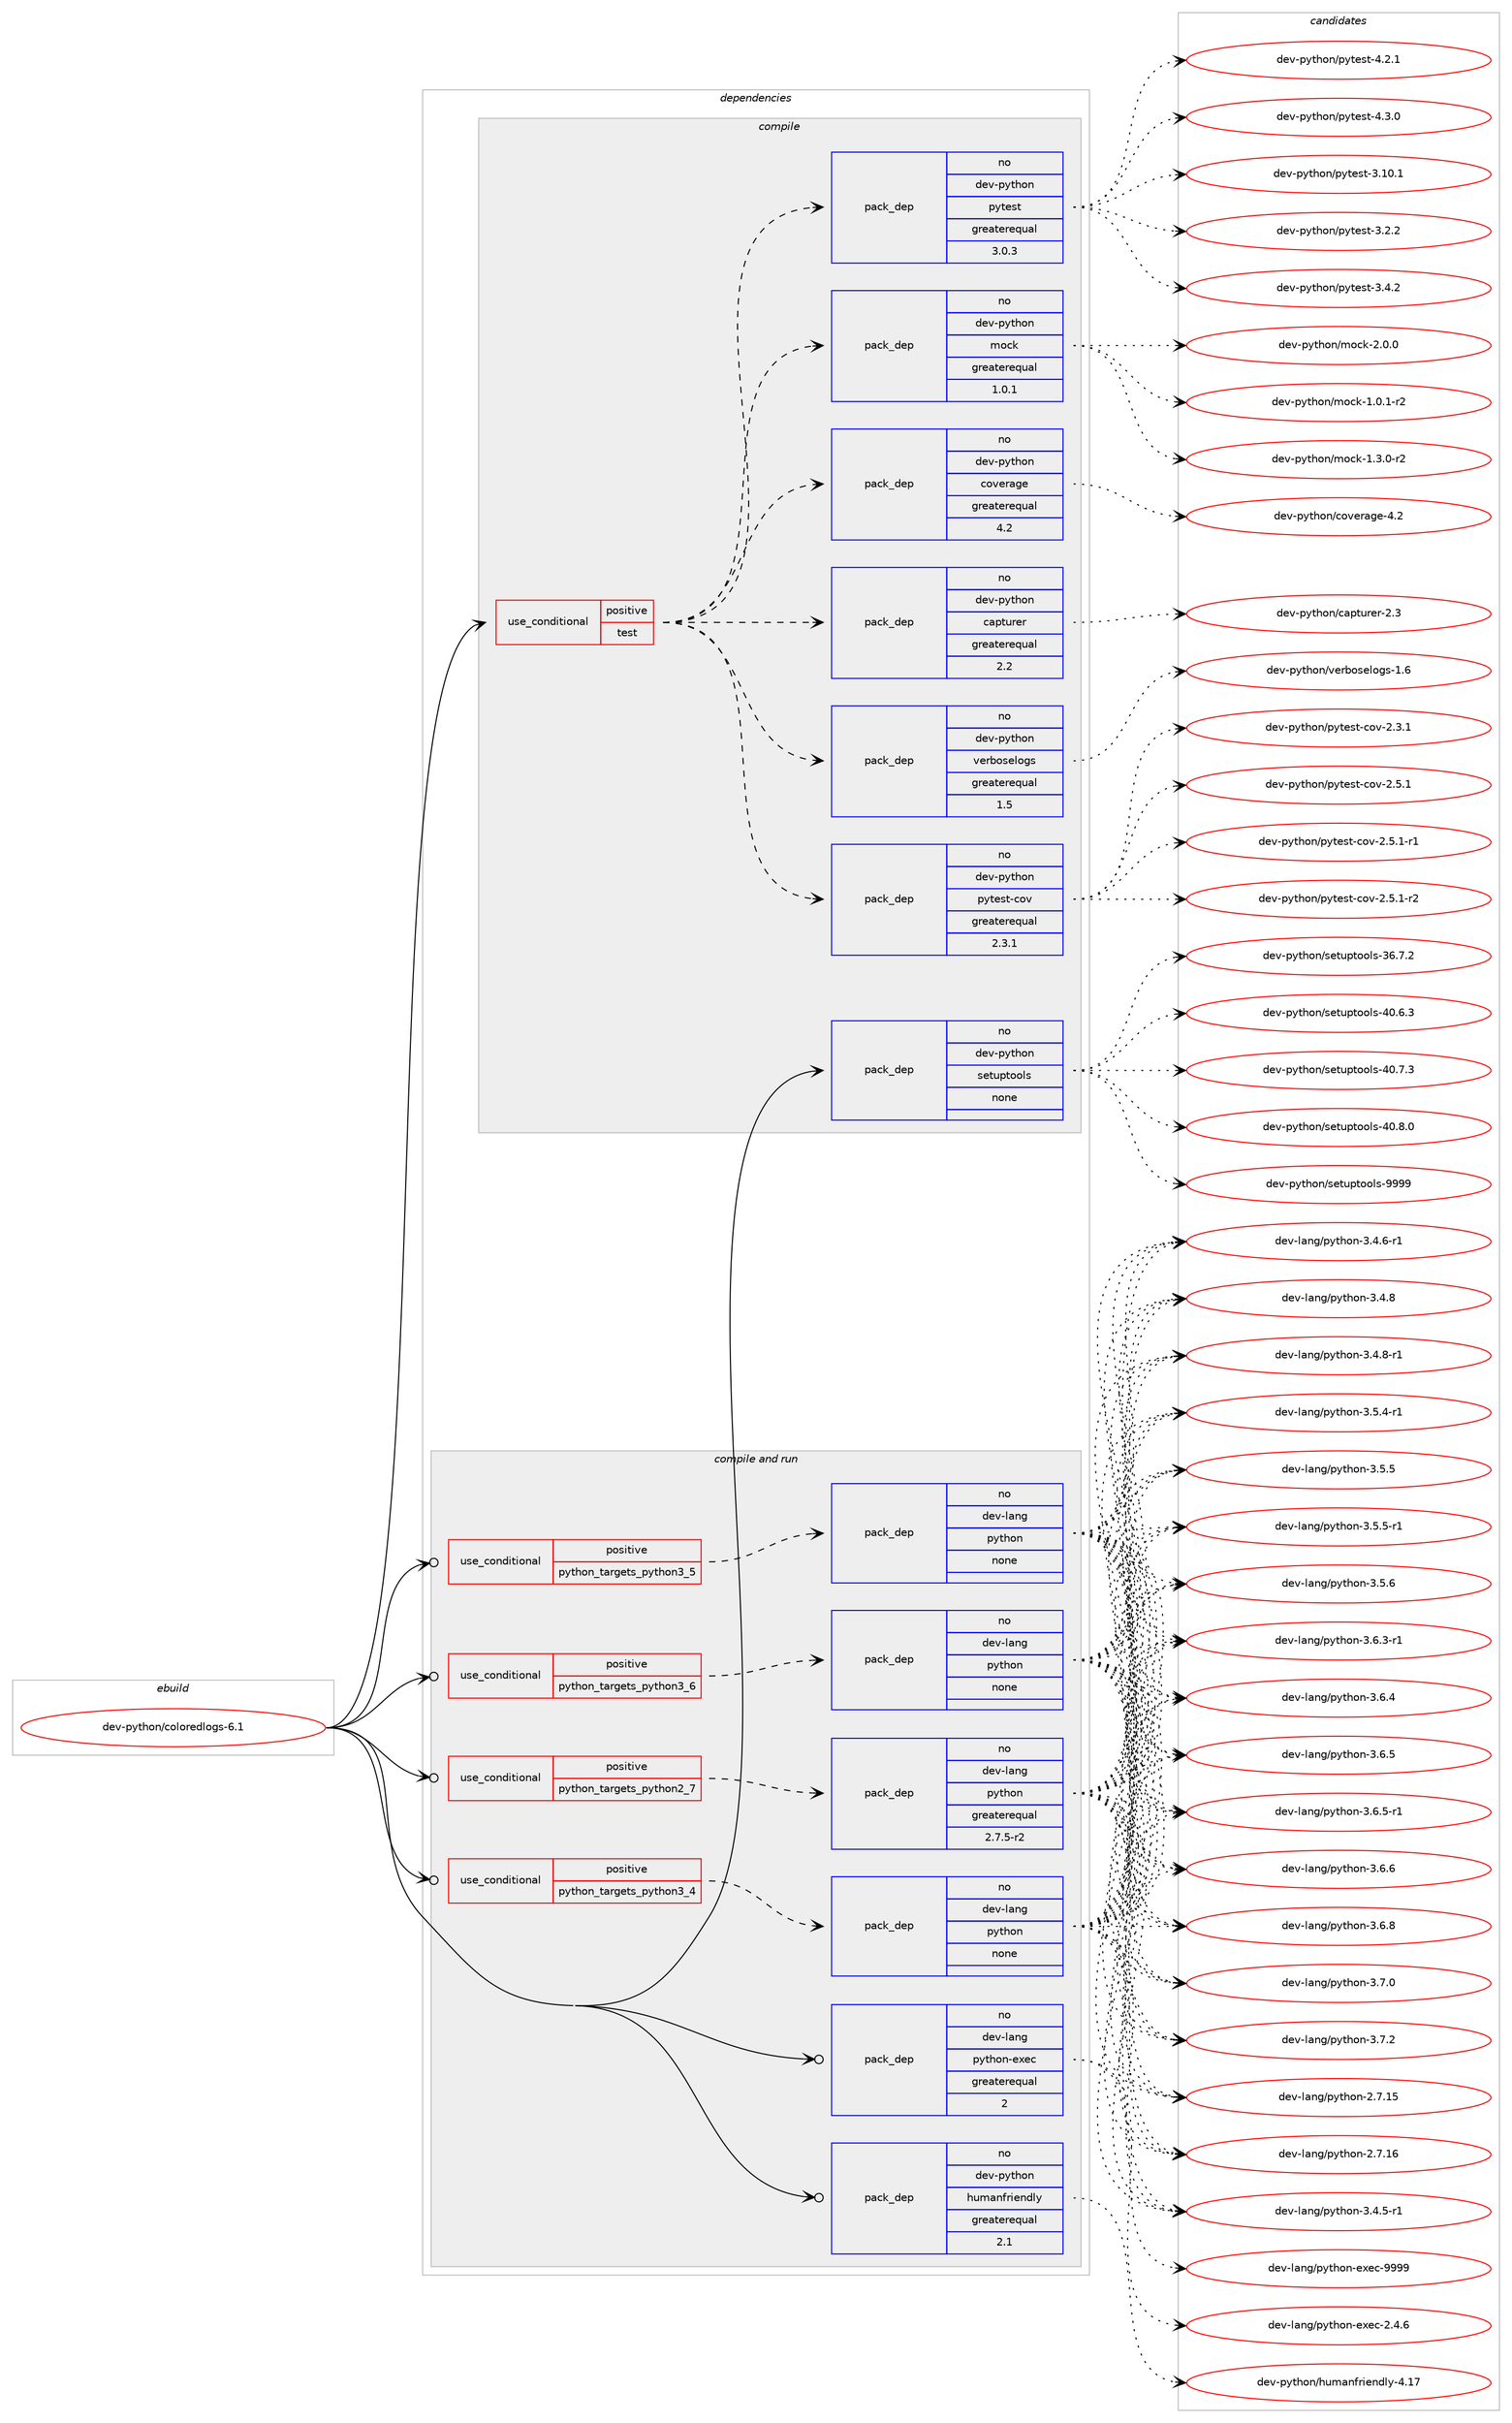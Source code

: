 digraph prolog {

# *************
# Graph options
# *************

newrank=true;
concentrate=true;
compound=true;
graph [rankdir=LR,fontname=Helvetica,fontsize=10,ranksep=1.5];#, ranksep=2.5, nodesep=0.2];
edge  [arrowhead=vee];
node  [fontname=Helvetica,fontsize=10];

# **********
# The ebuild
# **********

subgraph cluster_leftcol {
color=gray;
rank=same;
label=<<i>ebuild</i>>;
id [label="dev-python/coloredlogs-6.1", color=red, width=4, href="../dev-python/coloredlogs-6.1.svg"];
}

# ****************
# The dependencies
# ****************

subgraph cluster_midcol {
color=gray;
label=<<i>dependencies</i>>;
subgraph cluster_compile {
fillcolor="#eeeeee";
style=filled;
label=<<i>compile</i>>;
subgraph cond372574 {
dependency1403920 [label=<<TABLE BORDER="0" CELLBORDER="1" CELLSPACING="0" CELLPADDING="4"><TR><TD ROWSPAN="3" CELLPADDING="10">use_conditional</TD></TR><TR><TD>positive</TD></TR><TR><TD>test</TD></TR></TABLE>>, shape=none, color=red];
subgraph pack1008111 {
dependency1403921 [label=<<TABLE BORDER="0" CELLBORDER="1" CELLSPACING="0" CELLPADDING="4" WIDTH="220"><TR><TD ROWSPAN="6" CELLPADDING="30">pack_dep</TD></TR><TR><TD WIDTH="110">no</TD></TR><TR><TD>dev-python</TD></TR><TR><TD>capturer</TD></TR><TR><TD>greaterequal</TD></TR><TR><TD>2.2</TD></TR></TABLE>>, shape=none, color=blue];
}
dependency1403920:e -> dependency1403921:w [weight=20,style="dashed",arrowhead="vee"];
subgraph pack1008112 {
dependency1403922 [label=<<TABLE BORDER="0" CELLBORDER="1" CELLSPACING="0" CELLPADDING="4" WIDTH="220"><TR><TD ROWSPAN="6" CELLPADDING="30">pack_dep</TD></TR><TR><TD WIDTH="110">no</TD></TR><TR><TD>dev-python</TD></TR><TR><TD>coverage</TD></TR><TR><TD>greaterequal</TD></TR><TR><TD>4.2</TD></TR></TABLE>>, shape=none, color=blue];
}
dependency1403920:e -> dependency1403922:w [weight=20,style="dashed",arrowhead="vee"];
subgraph pack1008113 {
dependency1403923 [label=<<TABLE BORDER="0" CELLBORDER="1" CELLSPACING="0" CELLPADDING="4" WIDTH="220"><TR><TD ROWSPAN="6" CELLPADDING="30">pack_dep</TD></TR><TR><TD WIDTH="110">no</TD></TR><TR><TD>dev-python</TD></TR><TR><TD>mock</TD></TR><TR><TD>greaterequal</TD></TR><TR><TD>1.0.1</TD></TR></TABLE>>, shape=none, color=blue];
}
dependency1403920:e -> dependency1403923:w [weight=20,style="dashed",arrowhead="vee"];
subgraph pack1008114 {
dependency1403924 [label=<<TABLE BORDER="0" CELLBORDER="1" CELLSPACING="0" CELLPADDING="4" WIDTH="220"><TR><TD ROWSPAN="6" CELLPADDING="30">pack_dep</TD></TR><TR><TD WIDTH="110">no</TD></TR><TR><TD>dev-python</TD></TR><TR><TD>pytest</TD></TR><TR><TD>greaterequal</TD></TR><TR><TD>3.0.3</TD></TR></TABLE>>, shape=none, color=blue];
}
dependency1403920:e -> dependency1403924:w [weight=20,style="dashed",arrowhead="vee"];
subgraph pack1008115 {
dependency1403925 [label=<<TABLE BORDER="0" CELLBORDER="1" CELLSPACING="0" CELLPADDING="4" WIDTH="220"><TR><TD ROWSPAN="6" CELLPADDING="30">pack_dep</TD></TR><TR><TD WIDTH="110">no</TD></TR><TR><TD>dev-python</TD></TR><TR><TD>pytest-cov</TD></TR><TR><TD>greaterequal</TD></TR><TR><TD>2.3.1</TD></TR></TABLE>>, shape=none, color=blue];
}
dependency1403920:e -> dependency1403925:w [weight=20,style="dashed",arrowhead="vee"];
subgraph pack1008116 {
dependency1403926 [label=<<TABLE BORDER="0" CELLBORDER="1" CELLSPACING="0" CELLPADDING="4" WIDTH="220"><TR><TD ROWSPAN="6" CELLPADDING="30">pack_dep</TD></TR><TR><TD WIDTH="110">no</TD></TR><TR><TD>dev-python</TD></TR><TR><TD>verboselogs</TD></TR><TR><TD>greaterequal</TD></TR><TR><TD>1.5</TD></TR></TABLE>>, shape=none, color=blue];
}
dependency1403920:e -> dependency1403926:w [weight=20,style="dashed",arrowhead="vee"];
}
id:e -> dependency1403920:w [weight=20,style="solid",arrowhead="vee"];
subgraph pack1008117 {
dependency1403927 [label=<<TABLE BORDER="0" CELLBORDER="1" CELLSPACING="0" CELLPADDING="4" WIDTH="220"><TR><TD ROWSPAN="6" CELLPADDING="30">pack_dep</TD></TR><TR><TD WIDTH="110">no</TD></TR><TR><TD>dev-python</TD></TR><TR><TD>setuptools</TD></TR><TR><TD>none</TD></TR><TR><TD></TD></TR></TABLE>>, shape=none, color=blue];
}
id:e -> dependency1403927:w [weight=20,style="solid",arrowhead="vee"];
}
subgraph cluster_compileandrun {
fillcolor="#eeeeee";
style=filled;
label=<<i>compile and run</i>>;
subgraph cond372575 {
dependency1403928 [label=<<TABLE BORDER="0" CELLBORDER="1" CELLSPACING="0" CELLPADDING="4"><TR><TD ROWSPAN="3" CELLPADDING="10">use_conditional</TD></TR><TR><TD>positive</TD></TR><TR><TD>python_targets_python2_7</TD></TR></TABLE>>, shape=none, color=red];
subgraph pack1008118 {
dependency1403929 [label=<<TABLE BORDER="0" CELLBORDER="1" CELLSPACING="0" CELLPADDING="4" WIDTH="220"><TR><TD ROWSPAN="6" CELLPADDING="30">pack_dep</TD></TR><TR><TD WIDTH="110">no</TD></TR><TR><TD>dev-lang</TD></TR><TR><TD>python</TD></TR><TR><TD>greaterequal</TD></TR><TR><TD>2.7.5-r2</TD></TR></TABLE>>, shape=none, color=blue];
}
dependency1403928:e -> dependency1403929:w [weight=20,style="dashed",arrowhead="vee"];
}
id:e -> dependency1403928:w [weight=20,style="solid",arrowhead="odotvee"];
subgraph cond372576 {
dependency1403930 [label=<<TABLE BORDER="0" CELLBORDER="1" CELLSPACING="0" CELLPADDING="4"><TR><TD ROWSPAN="3" CELLPADDING="10">use_conditional</TD></TR><TR><TD>positive</TD></TR><TR><TD>python_targets_python3_4</TD></TR></TABLE>>, shape=none, color=red];
subgraph pack1008119 {
dependency1403931 [label=<<TABLE BORDER="0" CELLBORDER="1" CELLSPACING="0" CELLPADDING="4" WIDTH="220"><TR><TD ROWSPAN="6" CELLPADDING="30">pack_dep</TD></TR><TR><TD WIDTH="110">no</TD></TR><TR><TD>dev-lang</TD></TR><TR><TD>python</TD></TR><TR><TD>none</TD></TR><TR><TD></TD></TR></TABLE>>, shape=none, color=blue];
}
dependency1403930:e -> dependency1403931:w [weight=20,style="dashed",arrowhead="vee"];
}
id:e -> dependency1403930:w [weight=20,style="solid",arrowhead="odotvee"];
subgraph cond372577 {
dependency1403932 [label=<<TABLE BORDER="0" CELLBORDER="1" CELLSPACING="0" CELLPADDING="4"><TR><TD ROWSPAN="3" CELLPADDING="10">use_conditional</TD></TR><TR><TD>positive</TD></TR><TR><TD>python_targets_python3_5</TD></TR></TABLE>>, shape=none, color=red];
subgraph pack1008120 {
dependency1403933 [label=<<TABLE BORDER="0" CELLBORDER="1" CELLSPACING="0" CELLPADDING="4" WIDTH="220"><TR><TD ROWSPAN="6" CELLPADDING="30">pack_dep</TD></TR><TR><TD WIDTH="110">no</TD></TR><TR><TD>dev-lang</TD></TR><TR><TD>python</TD></TR><TR><TD>none</TD></TR><TR><TD></TD></TR></TABLE>>, shape=none, color=blue];
}
dependency1403932:e -> dependency1403933:w [weight=20,style="dashed",arrowhead="vee"];
}
id:e -> dependency1403932:w [weight=20,style="solid",arrowhead="odotvee"];
subgraph cond372578 {
dependency1403934 [label=<<TABLE BORDER="0" CELLBORDER="1" CELLSPACING="0" CELLPADDING="4"><TR><TD ROWSPAN="3" CELLPADDING="10">use_conditional</TD></TR><TR><TD>positive</TD></TR><TR><TD>python_targets_python3_6</TD></TR></TABLE>>, shape=none, color=red];
subgraph pack1008121 {
dependency1403935 [label=<<TABLE BORDER="0" CELLBORDER="1" CELLSPACING="0" CELLPADDING="4" WIDTH="220"><TR><TD ROWSPAN="6" CELLPADDING="30">pack_dep</TD></TR><TR><TD WIDTH="110">no</TD></TR><TR><TD>dev-lang</TD></TR><TR><TD>python</TD></TR><TR><TD>none</TD></TR><TR><TD></TD></TR></TABLE>>, shape=none, color=blue];
}
dependency1403934:e -> dependency1403935:w [weight=20,style="dashed",arrowhead="vee"];
}
id:e -> dependency1403934:w [weight=20,style="solid",arrowhead="odotvee"];
subgraph pack1008122 {
dependency1403936 [label=<<TABLE BORDER="0" CELLBORDER="1" CELLSPACING="0" CELLPADDING="4" WIDTH="220"><TR><TD ROWSPAN="6" CELLPADDING="30">pack_dep</TD></TR><TR><TD WIDTH="110">no</TD></TR><TR><TD>dev-lang</TD></TR><TR><TD>python-exec</TD></TR><TR><TD>greaterequal</TD></TR><TR><TD>2</TD></TR></TABLE>>, shape=none, color=blue];
}
id:e -> dependency1403936:w [weight=20,style="solid",arrowhead="odotvee"];
subgraph pack1008123 {
dependency1403937 [label=<<TABLE BORDER="0" CELLBORDER="1" CELLSPACING="0" CELLPADDING="4" WIDTH="220"><TR><TD ROWSPAN="6" CELLPADDING="30">pack_dep</TD></TR><TR><TD WIDTH="110">no</TD></TR><TR><TD>dev-python</TD></TR><TR><TD>humanfriendly</TD></TR><TR><TD>greaterequal</TD></TR><TR><TD>2.1</TD></TR></TABLE>>, shape=none, color=blue];
}
id:e -> dependency1403937:w [weight=20,style="solid",arrowhead="odotvee"];
}
subgraph cluster_run {
fillcolor="#eeeeee";
style=filled;
label=<<i>run</i>>;
}
}

# **************
# The candidates
# **************

subgraph cluster_choices {
rank=same;
color=gray;
label=<<i>candidates</i>>;

subgraph choice1008111 {
color=black;
nodesep=1;
choice1001011184511212111610411111047999711211611711410111445504651 [label="dev-python/capturer-2.3", color=red, width=4,href="../dev-python/capturer-2.3.svg"];
dependency1403921:e -> choice1001011184511212111610411111047999711211611711410111445504651:w [style=dotted,weight="100"];
}
subgraph choice1008112 {
color=black;
nodesep=1;
choice1001011184511212111610411111047991111181011149710310145524650 [label="dev-python/coverage-4.2", color=red, width=4,href="../dev-python/coverage-4.2.svg"];
dependency1403922:e -> choice1001011184511212111610411111047991111181011149710310145524650:w [style=dotted,weight="100"];
}
subgraph choice1008113 {
color=black;
nodesep=1;
choice1001011184511212111610411111047109111991074549464846494511450 [label="dev-python/mock-1.0.1-r2", color=red, width=4,href="../dev-python/mock-1.0.1-r2.svg"];
choice1001011184511212111610411111047109111991074549465146484511450 [label="dev-python/mock-1.3.0-r2", color=red, width=4,href="../dev-python/mock-1.3.0-r2.svg"];
choice100101118451121211161041111104710911199107455046484648 [label="dev-python/mock-2.0.0", color=red, width=4,href="../dev-python/mock-2.0.0.svg"];
dependency1403923:e -> choice1001011184511212111610411111047109111991074549464846494511450:w [style=dotted,weight="100"];
dependency1403923:e -> choice1001011184511212111610411111047109111991074549465146484511450:w [style=dotted,weight="100"];
dependency1403923:e -> choice100101118451121211161041111104710911199107455046484648:w [style=dotted,weight="100"];
}
subgraph choice1008114 {
color=black;
nodesep=1;
choice100101118451121211161041111104711212111610111511645514649484649 [label="dev-python/pytest-3.10.1", color=red, width=4,href="../dev-python/pytest-3.10.1.svg"];
choice1001011184511212111610411111047112121116101115116455146504650 [label="dev-python/pytest-3.2.2", color=red, width=4,href="../dev-python/pytest-3.2.2.svg"];
choice1001011184511212111610411111047112121116101115116455146524650 [label="dev-python/pytest-3.4.2", color=red, width=4,href="../dev-python/pytest-3.4.2.svg"];
choice1001011184511212111610411111047112121116101115116455246504649 [label="dev-python/pytest-4.2.1", color=red, width=4,href="../dev-python/pytest-4.2.1.svg"];
choice1001011184511212111610411111047112121116101115116455246514648 [label="dev-python/pytest-4.3.0", color=red, width=4,href="../dev-python/pytest-4.3.0.svg"];
dependency1403924:e -> choice100101118451121211161041111104711212111610111511645514649484649:w [style=dotted,weight="100"];
dependency1403924:e -> choice1001011184511212111610411111047112121116101115116455146504650:w [style=dotted,weight="100"];
dependency1403924:e -> choice1001011184511212111610411111047112121116101115116455146524650:w [style=dotted,weight="100"];
dependency1403924:e -> choice1001011184511212111610411111047112121116101115116455246504649:w [style=dotted,weight="100"];
dependency1403924:e -> choice1001011184511212111610411111047112121116101115116455246514648:w [style=dotted,weight="100"];
}
subgraph choice1008115 {
color=black;
nodesep=1;
choice10010111845112121116104111110471121211161011151164599111118455046514649 [label="dev-python/pytest-cov-2.3.1", color=red, width=4,href="../dev-python/pytest-cov-2.3.1.svg"];
choice10010111845112121116104111110471121211161011151164599111118455046534649 [label="dev-python/pytest-cov-2.5.1", color=red, width=4,href="../dev-python/pytest-cov-2.5.1.svg"];
choice100101118451121211161041111104711212111610111511645991111184550465346494511449 [label="dev-python/pytest-cov-2.5.1-r1", color=red, width=4,href="../dev-python/pytest-cov-2.5.1-r1.svg"];
choice100101118451121211161041111104711212111610111511645991111184550465346494511450 [label="dev-python/pytest-cov-2.5.1-r2", color=red, width=4,href="../dev-python/pytest-cov-2.5.1-r2.svg"];
dependency1403925:e -> choice10010111845112121116104111110471121211161011151164599111118455046514649:w [style=dotted,weight="100"];
dependency1403925:e -> choice10010111845112121116104111110471121211161011151164599111118455046534649:w [style=dotted,weight="100"];
dependency1403925:e -> choice100101118451121211161041111104711212111610111511645991111184550465346494511449:w [style=dotted,weight="100"];
dependency1403925:e -> choice100101118451121211161041111104711212111610111511645991111184550465346494511450:w [style=dotted,weight="100"];
}
subgraph choice1008116 {
color=black;
nodesep=1;
choice10010111845112121116104111110471181011149811111510110811110311545494654 [label="dev-python/verboselogs-1.6", color=red, width=4,href="../dev-python/verboselogs-1.6.svg"];
dependency1403926:e -> choice10010111845112121116104111110471181011149811111510110811110311545494654:w [style=dotted,weight="100"];
}
subgraph choice1008117 {
color=black;
nodesep=1;
choice100101118451121211161041111104711510111611711211611111110811545515446554650 [label="dev-python/setuptools-36.7.2", color=red, width=4,href="../dev-python/setuptools-36.7.2.svg"];
choice100101118451121211161041111104711510111611711211611111110811545524846544651 [label="dev-python/setuptools-40.6.3", color=red, width=4,href="../dev-python/setuptools-40.6.3.svg"];
choice100101118451121211161041111104711510111611711211611111110811545524846554651 [label="dev-python/setuptools-40.7.3", color=red, width=4,href="../dev-python/setuptools-40.7.3.svg"];
choice100101118451121211161041111104711510111611711211611111110811545524846564648 [label="dev-python/setuptools-40.8.0", color=red, width=4,href="../dev-python/setuptools-40.8.0.svg"];
choice10010111845112121116104111110471151011161171121161111111081154557575757 [label="dev-python/setuptools-9999", color=red, width=4,href="../dev-python/setuptools-9999.svg"];
dependency1403927:e -> choice100101118451121211161041111104711510111611711211611111110811545515446554650:w [style=dotted,weight="100"];
dependency1403927:e -> choice100101118451121211161041111104711510111611711211611111110811545524846544651:w [style=dotted,weight="100"];
dependency1403927:e -> choice100101118451121211161041111104711510111611711211611111110811545524846554651:w [style=dotted,weight="100"];
dependency1403927:e -> choice100101118451121211161041111104711510111611711211611111110811545524846564648:w [style=dotted,weight="100"];
dependency1403927:e -> choice10010111845112121116104111110471151011161171121161111111081154557575757:w [style=dotted,weight="100"];
}
subgraph choice1008118 {
color=black;
nodesep=1;
choice10010111845108971101034711212111610411111045504655464953 [label="dev-lang/python-2.7.15", color=red, width=4,href="../dev-lang/python-2.7.15.svg"];
choice10010111845108971101034711212111610411111045504655464954 [label="dev-lang/python-2.7.16", color=red, width=4,href="../dev-lang/python-2.7.16.svg"];
choice1001011184510897110103471121211161041111104551465246534511449 [label="dev-lang/python-3.4.5-r1", color=red, width=4,href="../dev-lang/python-3.4.5-r1.svg"];
choice1001011184510897110103471121211161041111104551465246544511449 [label="dev-lang/python-3.4.6-r1", color=red, width=4,href="../dev-lang/python-3.4.6-r1.svg"];
choice100101118451089711010347112121116104111110455146524656 [label="dev-lang/python-3.4.8", color=red, width=4,href="../dev-lang/python-3.4.8.svg"];
choice1001011184510897110103471121211161041111104551465246564511449 [label="dev-lang/python-3.4.8-r1", color=red, width=4,href="../dev-lang/python-3.4.8-r1.svg"];
choice1001011184510897110103471121211161041111104551465346524511449 [label="dev-lang/python-3.5.4-r1", color=red, width=4,href="../dev-lang/python-3.5.4-r1.svg"];
choice100101118451089711010347112121116104111110455146534653 [label="dev-lang/python-3.5.5", color=red, width=4,href="../dev-lang/python-3.5.5.svg"];
choice1001011184510897110103471121211161041111104551465346534511449 [label="dev-lang/python-3.5.5-r1", color=red, width=4,href="../dev-lang/python-3.5.5-r1.svg"];
choice100101118451089711010347112121116104111110455146534654 [label="dev-lang/python-3.5.6", color=red, width=4,href="../dev-lang/python-3.5.6.svg"];
choice1001011184510897110103471121211161041111104551465446514511449 [label="dev-lang/python-3.6.3-r1", color=red, width=4,href="../dev-lang/python-3.6.3-r1.svg"];
choice100101118451089711010347112121116104111110455146544652 [label="dev-lang/python-3.6.4", color=red, width=4,href="../dev-lang/python-3.6.4.svg"];
choice100101118451089711010347112121116104111110455146544653 [label="dev-lang/python-3.6.5", color=red, width=4,href="../dev-lang/python-3.6.5.svg"];
choice1001011184510897110103471121211161041111104551465446534511449 [label="dev-lang/python-3.6.5-r1", color=red, width=4,href="../dev-lang/python-3.6.5-r1.svg"];
choice100101118451089711010347112121116104111110455146544654 [label="dev-lang/python-3.6.6", color=red, width=4,href="../dev-lang/python-3.6.6.svg"];
choice100101118451089711010347112121116104111110455146544656 [label="dev-lang/python-3.6.8", color=red, width=4,href="../dev-lang/python-3.6.8.svg"];
choice100101118451089711010347112121116104111110455146554648 [label="dev-lang/python-3.7.0", color=red, width=4,href="../dev-lang/python-3.7.0.svg"];
choice100101118451089711010347112121116104111110455146554650 [label="dev-lang/python-3.7.2", color=red, width=4,href="../dev-lang/python-3.7.2.svg"];
dependency1403929:e -> choice10010111845108971101034711212111610411111045504655464953:w [style=dotted,weight="100"];
dependency1403929:e -> choice10010111845108971101034711212111610411111045504655464954:w [style=dotted,weight="100"];
dependency1403929:e -> choice1001011184510897110103471121211161041111104551465246534511449:w [style=dotted,weight="100"];
dependency1403929:e -> choice1001011184510897110103471121211161041111104551465246544511449:w [style=dotted,weight="100"];
dependency1403929:e -> choice100101118451089711010347112121116104111110455146524656:w [style=dotted,weight="100"];
dependency1403929:e -> choice1001011184510897110103471121211161041111104551465246564511449:w [style=dotted,weight="100"];
dependency1403929:e -> choice1001011184510897110103471121211161041111104551465346524511449:w [style=dotted,weight="100"];
dependency1403929:e -> choice100101118451089711010347112121116104111110455146534653:w [style=dotted,weight="100"];
dependency1403929:e -> choice1001011184510897110103471121211161041111104551465346534511449:w [style=dotted,weight="100"];
dependency1403929:e -> choice100101118451089711010347112121116104111110455146534654:w [style=dotted,weight="100"];
dependency1403929:e -> choice1001011184510897110103471121211161041111104551465446514511449:w [style=dotted,weight="100"];
dependency1403929:e -> choice100101118451089711010347112121116104111110455146544652:w [style=dotted,weight="100"];
dependency1403929:e -> choice100101118451089711010347112121116104111110455146544653:w [style=dotted,weight="100"];
dependency1403929:e -> choice1001011184510897110103471121211161041111104551465446534511449:w [style=dotted,weight="100"];
dependency1403929:e -> choice100101118451089711010347112121116104111110455146544654:w [style=dotted,weight="100"];
dependency1403929:e -> choice100101118451089711010347112121116104111110455146544656:w [style=dotted,weight="100"];
dependency1403929:e -> choice100101118451089711010347112121116104111110455146554648:w [style=dotted,weight="100"];
dependency1403929:e -> choice100101118451089711010347112121116104111110455146554650:w [style=dotted,weight="100"];
}
subgraph choice1008119 {
color=black;
nodesep=1;
choice10010111845108971101034711212111610411111045504655464953 [label="dev-lang/python-2.7.15", color=red, width=4,href="../dev-lang/python-2.7.15.svg"];
choice10010111845108971101034711212111610411111045504655464954 [label="dev-lang/python-2.7.16", color=red, width=4,href="../dev-lang/python-2.7.16.svg"];
choice1001011184510897110103471121211161041111104551465246534511449 [label="dev-lang/python-3.4.5-r1", color=red, width=4,href="../dev-lang/python-3.4.5-r1.svg"];
choice1001011184510897110103471121211161041111104551465246544511449 [label="dev-lang/python-3.4.6-r1", color=red, width=4,href="../dev-lang/python-3.4.6-r1.svg"];
choice100101118451089711010347112121116104111110455146524656 [label="dev-lang/python-3.4.8", color=red, width=4,href="../dev-lang/python-3.4.8.svg"];
choice1001011184510897110103471121211161041111104551465246564511449 [label="dev-lang/python-3.4.8-r1", color=red, width=4,href="../dev-lang/python-3.4.8-r1.svg"];
choice1001011184510897110103471121211161041111104551465346524511449 [label="dev-lang/python-3.5.4-r1", color=red, width=4,href="../dev-lang/python-3.5.4-r1.svg"];
choice100101118451089711010347112121116104111110455146534653 [label="dev-lang/python-3.5.5", color=red, width=4,href="../dev-lang/python-3.5.5.svg"];
choice1001011184510897110103471121211161041111104551465346534511449 [label="dev-lang/python-3.5.5-r1", color=red, width=4,href="../dev-lang/python-3.5.5-r1.svg"];
choice100101118451089711010347112121116104111110455146534654 [label="dev-lang/python-3.5.6", color=red, width=4,href="../dev-lang/python-3.5.6.svg"];
choice1001011184510897110103471121211161041111104551465446514511449 [label="dev-lang/python-3.6.3-r1", color=red, width=4,href="../dev-lang/python-3.6.3-r1.svg"];
choice100101118451089711010347112121116104111110455146544652 [label="dev-lang/python-3.6.4", color=red, width=4,href="../dev-lang/python-3.6.4.svg"];
choice100101118451089711010347112121116104111110455146544653 [label="dev-lang/python-3.6.5", color=red, width=4,href="../dev-lang/python-3.6.5.svg"];
choice1001011184510897110103471121211161041111104551465446534511449 [label="dev-lang/python-3.6.5-r1", color=red, width=4,href="../dev-lang/python-3.6.5-r1.svg"];
choice100101118451089711010347112121116104111110455146544654 [label="dev-lang/python-3.6.6", color=red, width=4,href="../dev-lang/python-3.6.6.svg"];
choice100101118451089711010347112121116104111110455146544656 [label="dev-lang/python-3.6.8", color=red, width=4,href="../dev-lang/python-3.6.8.svg"];
choice100101118451089711010347112121116104111110455146554648 [label="dev-lang/python-3.7.0", color=red, width=4,href="../dev-lang/python-3.7.0.svg"];
choice100101118451089711010347112121116104111110455146554650 [label="dev-lang/python-3.7.2", color=red, width=4,href="../dev-lang/python-3.7.2.svg"];
dependency1403931:e -> choice10010111845108971101034711212111610411111045504655464953:w [style=dotted,weight="100"];
dependency1403931:e -> choice10010111845108971101034711212111610411111045504655464954:w [style=dotted,weight="100"];
dependency1403931:e -> choice1001011184510897110103471121211161041111104551465246534511449:w [style=dotted,weight="100"];
dependency1403931:e -> choice1001011184510897110103471121211161041111104551465246544511449:w [style=dotted,weight="100"];
dependency1403931:e -> choice100101118451089711010347112121116104111110455146524656:w [style=dotted,weight="100"];
dependency1403931:e -> choice1001011184510897110103471121211161041111104551465246564511449:w [style=dotted,weight="100"];
dependency1403931:e -> choice1001011184510897110103471121211161041111104551465346524511449:w [style=dotted,weight="100"];
dependency1403931:e -> choice100101118451089711010347112121116104111110455146534653:w [style=dotted,weight="100"];
dependency1403931:e -> choice1001011184510897110103471121211161041111104551465346534511449:w [style=dotted,weight="100"];
dependency1403931:e -> choice100101118451089711010347112121116104111110455146534654:w [style=dotted,weight="100"];
dependency1403931:e -> choice1001011184510897110103471121211161041111104551465446514511449:w [style=dotted,weight="100"];
dependency1403931:e -> choice100101118451089711010347112121116104111110455146544652:w [style=dotted,weight="100"];
dependency1403931:e -> choice100101118451089711010347112121116104111110455146544653:w [style=dotted,weight="100"];
dependency1403931:e -> choice1001011184510897110103471121211161041111104551465446534511449:w [style=dotted,weight="100"];
dependency1403931:e -> choice100101118451089711010347112121116104111110455146544654:w [style=dotted,weight="100"];
dependency1403931:e -> choice100101118451089711010347112121116104111110455146544656:w [style=dotted,weight="100"];
dependency1403931:e -> choice100101118451089711010347112121116104111110455146554648:w [style=dotted,weight="100"];
dependency1403931:e -> choice100101118451089711010347112121116104111110455146554650:w [style=dotted,weight="100"];
}
subgraph choice1008120 {
color=black;
nodesep=1;
choice10010111845108971101034711212111610411111045504655464953 [label="dev-lang/python-2.7.15", color=red, width=4,href="../dev-lang/python-2.7.15.svg"];
choice10010111845108971101034711212111610411111045504655464954 [label="dev-lang/python-2.7.16", color=red, width=4,href="../dev-lang/python-2.7.16.svg"];
choice1001011184510897110103471121211161041111104551465246534511449 [label="dev-lang/python-3.4.5-r1", color=red, width=4,href="../dev-lang/python-3.4.5-r1.svg"];
choice1001011184510897110103471121211161041111104551465246544511449 [label="dev-lang/python-3.4.6-r1", color=red, width=4,href="../dev-lang/python-3.4.6-r1.svg"];
choice100101118451089711010347112121116104111110455146524656 [label="dev-lang/python-3.4.8", color=red, width=4,href="../dev-lang/python-3.4.8.svg"];
choice1001011184510897110103471121211161041111104551465246564511449 [label="dev-lang/python-3.4.8-r1", color=red, width=4,href="../dev-lang/python-3.4.8-r1.svg"];
choice1001011184510897110103471121211161041111104551465346524511449 [label="dev-lang/python-3.5.4-r1", color=red, width=4,href="../dev-lang/python-3.5.4-r1.svg"];
choice100101118451089711010347112121116104111110455146534653 [label="dev-lang/python-3.5.5", color=red, width=4,href="../dev-lang/python-3.5.5.svg"];
choice1001011184510897110103471121211161041111104551465346534511449 [label="dev-lang/python-3.5.5-r1", color=red, width=4,href="../dev-lang/python-3.5.5-r1.svg"];
choice100101118451089711010347112121116104111110455146534654 [label="dev-lang/python-3.5.6", color=red, width=4,href="../dev-lang/python-3.5.6.svg"];
choice1001011184510897110103471121211161041111104551465446514511449 [label="dev-lang/python-3.6.3-r1", color=red, width=4,href="../dev-lang/python-3.6.3-r1.svg"];
choice100101118451089711010347112121116104111110455146544652 [label="dev-lang/python-3.6.4", color=red, width=4,href="../dev-lang/python-3.6.4.svg"];
choice100101118451089711010347112121116104111110455146544653 [label="dev-lang/python-3.6.5", color=red, width=4,href="../dev-lang/python-3.6.5.svg"];
choice1001011184510897110103471121211161041111104551465446534511449 [label="dev-lang/python-3.6.5-r1", color=red, width=4,href="../dev-lang/python-3.6.5-r1.svg"];
choice100101118451089711010347112121116104111110455146544654 [label="dev-lang/python-3.6.6", color=red, width=4,href="../dev-lang/python-3.6.6.svg"];
choice100101118451089711010347112121116104111110455146544656 [label="dev-lang/python-3.6.8", color=red, width=4,href="../dev-lang/python-3.6.8.svg"];
choice100101118451089711010347112121116104111110455146554648 [label="dev-lang/python-3.7.0", color=red, width=4,href="../dev-lang/python-3.7.0.svg"];
choice100101118451089711010347112121116104111110455146554650 [label="dev-lang/python-3.7.2", color=red, width=4,href="../dev-lang/python-3.7.2.svg"];
dependency1403933:e -> choice10010111845108971101034711212111610411111045504655464953:w [style=dotted,weight="100"];
dependency1403933:e -> choice10010111845108971101034711212111610411111045504655464954:w [style=dotted,weight="100"];
dependency1403933:e -> choice1001011184510897110103471121211161041111104551465246534511449:w [style=dotted,weight="100"];
dependency1403933:e -> choice1001011184510897110103471121211161041111104551465246544511449:w [style=dotted,weight="100"];
dependency1403933:e -> choice100101118451089711010347112121116104111110455146524656:w [style=dotted,weight="100"];
dependency1403933:e -> choice1001011184510897110103471121211161041111104551465246564511449:w [style=dotted,weight="100"];
dependency1403933:e -> choice1001011184510897110103471121211161041111104551465346524511449:w [style=dotted,weight="100"];
dependency1403933:e -> choice100101118451089711010347112121116104111110455146534653:w [style=dotted,weight="100"];
dependency1403933:e -> choice1001011184510897110103471121211161041111104551465346534511449:w [style=dotted,weight="100"];
dependency1403933:e -> choice100101118451089711010347112121116104111110455146534654:w [style=dotted,weight="100"];
dependency1403933:e -> choice1001011184510897110103471121211161041111104551465446514511449:w [style=dotted,weight="100"];
dependency1403933:e -> choice100101118451089711010347112121116104111110455146544652:w [style=dotted,weight="100"];
dependency1403933:e -> choice100101118451089711010347112121116104111110455146544653:w [style=dotted,weight="100"];
dependency1403933:e -> choice1001011184510897110103471121211161041111104551465446534511449:w [style=dotted,weight="100"];
dependency1403933:e -> choice100101118451089711010347112121116104111110455146544654:w [style=dotted,weight="100"];
dependency1403933:e -> choice100101118451089711010347112121116104111110455146544656:w [style=dotted,weight="100"];
dependency1403933:e -> choice100101118451089711010347112121116104111110455146554648:w [style=dotted,weight="100"];
dependency1403933:e -> choice100101118451089711010347112121116104111110455146554650:w [style=dotted,weight="100"];
}
subgraph choice1008121 {
color=black;
nodesep=1;
choice10010111845108971101034711212111610411111045504655464953 [label="dev-lang/python-2.7.15", color=red, width=4,href="../dev-lang/python-2.7.15.svg"];
choice10010111845108971101034711212111610411111045504655464954 [label="dev-lang/python-2.7.16", color=red, width=4,href="../dev-lang/python-2.7.16.svg"];
choice1001011184510897110103471121211161041111104551465246534511449 [label="dev-lang/python-3.4.5-r1", color=red, width=4,href="../dev-lang/python-3.4.5-r1.svg"];
choice1001011184510897110103471121211161041111104551465246544511449 [label="dev-lang/python-3.4.6-r1", color=red, width=4,href="../dev-lang/python-3.4.6-r1.svg"];
choice100101118451089711010347112121116104111110455146524656 [label="dev-lang/python-3.4.8", color=red, width=4,href="../dev-lang/python-3.4.8.svg"];
choice1001011184510897110103471121211161041111104551465246564511449 [label="dev-lang/python-3.4.8-r1", color=red, width=4,href="../dev-lang/python-3.4.8-r1.svg"];
choice1001011184510897110103471121211161041111104551465346524511449 [label="dev-lang/python-3.5.4-r1", color=red, width=4,href="../dev-lang/python-3.5.4-r1.svg"];
choice100101118451089711010347112121116104111110455146534653 [label="dev-lang/python-3.5.5", color=red, width=4,href="../dev-lang/python-3.5.5.svg"];
choice1001011184510897110103471121211161041111104551465346534511449 [label="dev-lang/python-3.5.5-r1", color=red, width=4,href="../dev-lang/python-3.5.5-r1.svg"];
choice100101118451089711010347112121116104111110455146534654 [label="dev-lang/python-3.5.6", color=red, width=4,href="../dev-lang/python-3.5.6.svg"];
choice1001011184510897110103471121211161041111104551465446514511449 [label="dev-lang/python-3.6.3-r1", color=red, width=4,href="../dev-lang/python-3.6.3-r1.svg"];
choice100101118451089711010347112121116104111110455146544652 [label="dev-lang/python-3.6.4", color=red, width=4,href="../dev-lang/python-3.6.4.svg"];
choice100101118451089711010347112121116104111110455146544653 [label="dev-lang/python-3.6.5", color=red, width=4,href="../dev-lang/python-3.6.5.svg"];
choice1001011184510897110103471121211161041111104551465446534511449 [label="dev-lang/python-3.6.5-r1", color=red, width=4,href="../dev-lang/python-3.6.5-r1.svg"];
choice100101118451089711010347112121116104111110455146544654 [label="dev-lang/python-3.6.6", color=red, width=4,href="../dev-lang/python-3.6.6.svg"];
choice100101118451089711010347112121116104111110455146544656 [label="dev-lang/python-3.6.8", color=red, width=4,href="../dev-lang/python-3.6.8.svg"];
choice100101118451089711010347112121116104111110455146554648 [label="dev-lang/python-3.7.0", color=red, width=4,href="../dev-lang/python-3.7.0.svg"];
choice100101118451089711010347112121116104111110455146554650 [label="dev-lang/python-3.7.2", color=red, width=4,href="../dev-lang/python-3.7.2.svg"];
dependency1403935:e -> choice10010111845108971101034711212111610411111045504655464953:w [style=dotted,weight="100"];
dependency1403935:e -> choice10010111845108971101034711212111610411111045504655464954:w [style=dotted,weight="100"];
dependency1403935:e -> choice1001011184510897110103471121211161041111104551465246534511449:w [style=dotted,weight="100"];
dependency1403935:e -> choice1001011184510897110103471121211161041111104551465246544511449:w [style=dotted,weight="100"];
dependency1403935:e -> choice100101118451089711010347112121116104111110455146524656:w [style=dotted,weight="100"];
dependency1403935:e -> choice1001011184510897110103471121211161041111104551465246564511449:w [style=dotted,weight="100"];
dependency1403935:e -> choice1001011184510897110103471121211161041111104551465346524511449:w [style=dotted,weight="100"];
dependency1403935:e -> choice100101118451089711010347112121116104111110455146534653:w [style=dotted,weight="100"];
dependency1403935:e -> choice1001011184510897110103471121211161041111104551465346534511449:w [style=dotted,weight="100"];
dependency1403935:e -> choice100101118451089711010347112121116104111110455146534654:w [style=dotted,weight="100"];
dependency1403935:e -> choice1001011184510897110103471121211161041111104551465446514511449:w [style=dotted,weight="100"];
dependency1403935:e -> choice100101118451089711010347112121116104111110455146544652:w [style=dotted,weight="100"];
dependency1403935:e -> choice100101118451089711010347112121116104111110455146544653:w [style=dotted,weight="100"];
dependency1403935:e -> choice1001011184510897110103471121211161041111104551465446534511449:w [style=dotted,weight="100"];
dependency1403935:e -> choice100101118451089711010347112121116104111110455146544654:w [style=dotted,weight="100"];
dependency1403935:e -> choice100101118451089711010347112121116104111110455146544656:w [style=dotted,weight="100"];
dependency1403935:e -> choice100101118451089711010347112121116104111110455146554648:w [style=dotted,weight="100"];
dependency1403935:e -> choice100101118451089711010347112121116104111110455146554650:w [style=dotted,weight="100"];
}
subgraph choice1008122 {
color=black;
nodesep=1;
choice1001011184510897110103471121211161041111104510112010199455046524654 [label="dev-lang/python-exec-2.4.6", color=red, width=4,href="../dev-lang/python-exec-2.4.6.svg"];
choice10010111845108971101034711212111610411111045101120101994557575757 [label="dev-lang/python-exec-9999", color=red, width=4,href="../dev-lang/python-exec-9999.svg"];
dependency1403936:e -> choice1001011184510897110103471121211161041111104510112010199455046524654:w [style=dotted,weight="100"];
dependency1403936:e -> choice10010111845108971101034711212111610411111045101120101994557575757:w [style=dotted,weight="100"];
}
subgraph choice1008123 {
color=black;
nodesep=1;
choice1001011184511212111610411111047104117109971101021141051011101001081214552464955 [label="dev-python/humanfriendly-4.17", color=red, width=4,href="../dev-python/humanfriendly-4.17.svg"];
dependency1403937:e -> choice1001011184511212111610411111047104117109971101021141051011101001081214552464955:w [style=dotted,weight="100"];
}
}

}
